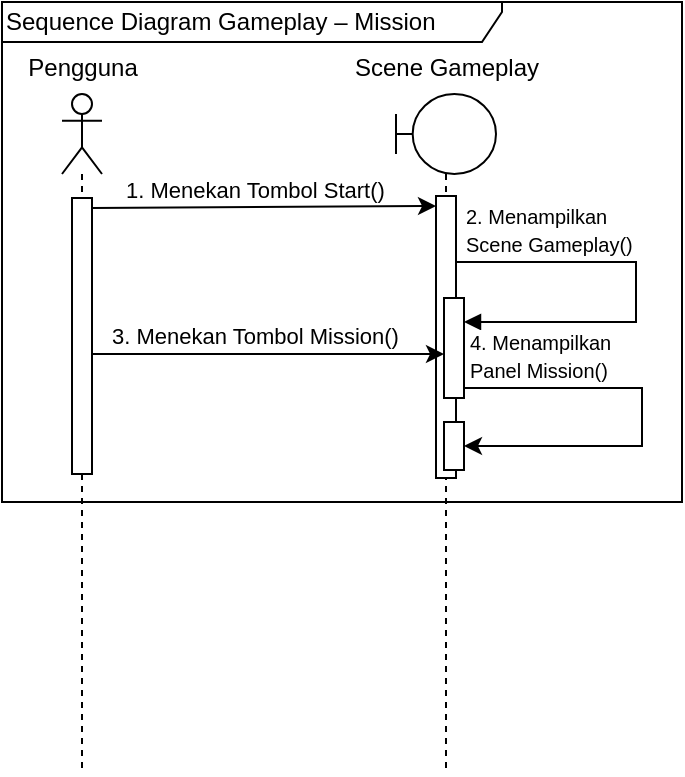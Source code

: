 <mxfile version="24.3.1" type="device">
  <diagram id="RAGtzLFKwbdUckXWn4iN" name="Halaman-1">
    <mxGraphModel dx="607" dy="299" grid="1" gridSize="10" guides="1" tooltips="1" connect="1" arrows="1" fold="1" page="1" pageScale="1" pageWidth="827" pageHeight="1169" math="0" shadow="0">
      <root>
        <mxCell id="0" />
        <mxCell id="1" parent="0" />
        <mxCell id="K_lp6_0wbMEvAcMGEVY7-65" value="&lt;div&gt;&lt;/div&gt;" style="shape=umlLifeline;perimeter=lifelinePerimeter;whiteSpace=wrap;html=1;container=1;dropTarget=0;collapsible=0;recursiveResize=0;outlineConnect=0;portConstraint=eastwest;newEdgeStyle={&quot;curved&quot;:0,&quot;rounded&quot;:0};participant=umlActor;size=40;" parent="1" vertex="1">
          <mxGeometry x="220" y="76" width="20" height="340" as="geometry" />
        </mxCell>
        <mxCell id="OxrHae_57oYZ9077EPSq-14" value="" style="html=1;points=[[0,0,0,0,5],[0,1,0,0,-5],[1,0,0,0,5],[1,1,0,0,-5]];perimeter=orthogonalPerimeter;outlineConnect=0;targetShapes=umlLifeline;portConstraint=eastwest;newEdgeStyle={&quot;curved&quot;:0,&quot;rounded&quot;:0};" parent="K_lp6_0wbMEvAcMGEVY7-65" vertex="1">
          <mxGeometry x="5" y="52" width="10" height="138" as="geometry" />
        </mxCell>
        <mxCell id="K_lp6_0wbMEvAcMGEVY7-67" value="&lt;div&gt;Pengguna&lt;/div&gt;" style="text;html=1;align=center;verticalAlign=middle;resizable=0;points=[];autosize=1;strokeColor=none;fillColor=none;" parent="1" vertex="1">
          <mxGeometry x="190" y="48" width="80" height="30" as="geometry" />
        </mxCell>
        <mxCell id="K_lp6_0wbMEvAcMGEVY7-75" value="Sequence Diagram Gameplay – Mission" style="shape=umlFrame;whiteSpace=wrap;html=1;pointerEvents=0;width=250;height=20;align=left;" parent="1" vertex="1">
          <mxGeometry x="190" y="30" width="340" height="250" as="geometry" />
        </mxCell>
        <mxCell id="OxrHae_57oYZ9077EPSq-15" value="" style="shape=umlLifeline;perimeter=lifelinePerimeter;whiteSpace=wrap;html=1;container=1;dropTarget=0;collapsible=0;recursiveResize=0;outlineConnect=0;portConstraint=eastwest;newEdgeStyle={&quot;curved&quot;:0,&quot;rounded&quot;:0};participant=umlBoundary;" parent="1" vertex="1">
          <mxGeometry x="387" y="76" width="50" height="339" as="geometry" />
        </mxCell>
        <mxCell id="OxrHae_57oYZ9077EPSq-16" value="" style="html=1;points=[[0,0,0,0,5],[0,1,0,0,-5],[1,0,0,0,5],[1,1,0,0,-5]];perimeter=orthogonalPerimeter;outlineConnect=0;targetShapes=umlLifeline;portConstraint=eastwest;newEdgeStyle={&quot;curved&quot;:0,&quot;rounded&quot;:0};" parent="OxrHae_57oYZ9077EPSq-15" vertex="1">
          <mxGeometry x="20" y="51" width="10" height="141" as="geometry" />
        </mxCell>
        <mxCell id="OxrHae_57oYZ9077EPSq-17" value="" style="html=1;align=left;spacingLeft=2;endArrow=block;rounded=0;edgeStyle=orthogonalEdgeStyle;curved=0;rounded=0;" parent="OxrHae_57oYZ9077EPSq-15" source="OxrHae_57oYZ9077EPSq-16" target="OxrHae_57oYZ9077EPSq-18" edge="1">
          <mxGeometry x="-1" y="22" relative="1" as="geometry">
            <mxPoint x="30" y="84" as="sourcePoint" />
            <Array as="points">
              <mxPoint x="120" y="84" />
              <mxPoint x="120" y="114" />
            </Array>
            <mxPoint x="35" y="114" as="targetPoint" />
            <mxPoint as="offset" />
          </mxGeometry>
        </mxCell>
        <mxCell id="fkkqWJSYbEHI7g0LPWqD-6" style="edgeStyle=orthogonalEdgeStyle;rounded=0;orthogonalLoop=1;jettySize=auto;html=1;curved=0;exitX=1;exitY=1;exitDx=0;exitDy=-5;exitPerimeter=0;" parent="OxrHae_57oYZ9077EPSq-15" source="OxrHae_57oYZ9077EPSq-18" target="fkkqWJSYbEHI7g0LPWqD-5" edge="1">
          <mxGeometry relative="1" as="geometry">
            <Array as="points">
              <mxPoint x="123" y="147" />
              <mxPoint x="123" y="176" />
            </Array>
          </mxGeometry>
        </mxCell>
        <mxCell id="OxrHae_57oYZ9077EPSq-18" value="" style="html=1;points=[[0,0,0,0,5],[0,1,0,0,-5],[1,0,0,0,5],[1,1,0,0,-5]];perimeter=orthogonalPerimeter;outlineConnect=0;targetShapes=umlLifeline;portConstraint=eastwest;newEdgeStyle={&quot;curved&quot;:0,&quot;rounded&quot;:0};" parent="OxrHae_57oYZ9077EPSq-15" vertex="1">
          <mxGeometry x="24" y="102" width="10" height="50" as="geometry" />
        </mxCell>
        <mxCell id="fkkqWJSYbEHI7g0LPWqD-5" value="" style="html=1;points=[[0,0,0,0,5],[0,1,0,0,-5],[1,0,0,0,5],[1,1,0,0,-5]];perimeter=orthogonalPerimeter;outlineConnect=0;targetShapes=umlLifeline;portConstraint=eastwest;newEdgeStyle={&quot;curved&quot;:0,&quot;rounded&quot;:0};" parent="OxrHae_57oYZ9077EPSq-15" vertex="1">
          <mxGeometry x="24" y="164" width="10" height="24" as="geometry" />
        </mxCell>
        <mxCell id="OxrHae_57oYZ9077EPSq-19" value="&lt;div&gt;Scene Gameplay&lt;/div&gt;" style="text;html=1;align=center;verticalAlign=middle;resizable=0;points=[];autosize=1;strokeColor=none;fillColor=none;" parent="1" vertex="1">
          <mxGeometry x="352" y="48" width="120" height="30" as="geometry" />
        </mxCell>
        <mxCell id="OxrHae_57oYZ9077EPSq-20" style="rounded=0;orthogonalLoop=1;jettySize=auto;html=1;entryX=0;entryY=0;entryDx=0;entryDy=5;entryPerimeter=0;exitX=1;exitY=0;exitDx=0;exitDy=5;exitPerimeter=0;" parent="1" source="OxrHae_57oYZ9077EPSq-14" target="OxrHae_57oYZ9077EPSq-16" edge="1">
          <mxGeometry relative="1" as="geometry" />
        </mxCell>
        <mxCell id="OxrHae_57oYZ9077EPSq-21" value="1. Menekan Tombol Start()" style="edgeLabel;html=1;align=left;verticalAlign=middle;resizable=0;points=[];" parent="OxrHae_57oYZ9077EPSq-20" vertex="1" connectable="0">
          <mxGeometry x="-0.33" y="1" relative="1" as="geometry">
            <mxPoint x="-42" y="-8" as="offset" />
          </mxGeometry>
        </mxCell>
        <mxCell id="OxrHae_57oYZ9077EPSq-22" value="&lt;span style=&quot;font-size: 10px;&quot;&gt;2. Menampilkan&amp;nbsp;&lt;/span&gt;&lt;div&gt;&lt;span style=&quot;font-size: 10px;&quot;&gt;Scene&amp;nbsp;&lt;/span&gt;&lt;span style=&quot;font-size: 10px;&quot;&gt;Gameplay()&lt;/span&gt;&lt;/div&gt;" style="edgeLabel;html=1;align=left;verticalAlign=middle;resizable=0;points=[];" parent="OxrHae_57oYZ9077EPSq-20" vertex="1" connectable="0">
          <mxGeometry x="-0.33" y="1" relative="1" as="geometry">
            <mxPoint x="128" y="12" as="offset" />
          </mxGeometry>
        </mxCell>
        <mxCell id="OxrHae_57oYZ9077EPSq-24" style="edgeStyle=orthogonalEdgeStyle;rounded=0;orthogonalLoop=1;jettySize=auto;html=1;curved=0;" parent="1" edge="1">
          <mxGeometry relative="1" as="geometry">
            <Array as="points">
              <mxPoint x="280" y="206" />
              <mxPoint x="280" y="206" />
            </Array>
            <mxPoint x="235" y="206.0" as="sourcePoint" />
            <mxPoint x="411" y="206.0" as="targetPoint" />
          </mxGeometry>
        </mxCell>
        <mxCell id="OxrHae_57oYZ9077EPSq-25" value="3. Menekan Tombol Mission()" style="edgeLabel;html=1;align=left;verticalAlign=middle;resizable=0;points=[];" parent="1" vertex="1" connectable="0">
          <mxGeometry x="242.997" y="197.0" as="geometry" />
        </mxCell>
        <mxCell id="fkkqWJSYbEHI7g0LPWqD-7" value="&lt;span style=&quot;font-size: 10px;&quot;&gt;4. Menampilkan&amp;nbsp;&lt;/span&gt;&lt;div&gt;&lt;span style=&quot;font-size: 10px;&quot;&gt;Panel Mission&lt;/span&gt;&lt;span style=&quot;font-size: 10px;&quot;&gt;()&lt;/span&gt;&lt;/div&gt;" style="edgeLabel;html=1;align=left;verticalAlign=middle;resizable=0;points=[];" parent="1" vertex="1" connectable="0">
          <mxGeometry x="422.0" y="207" as="geometry" />
        </mxCell>
      </root>
    </mxGraphModel>
  </diagram>
</mxfile>
